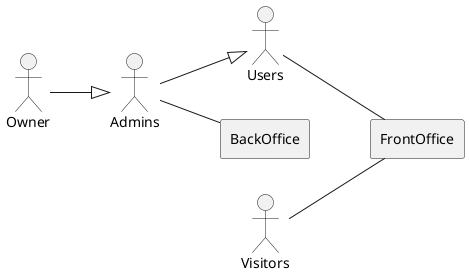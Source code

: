 @startuml
left to right direction
:Owner:
:Admins:
:Users:
:Visitors:
rectangle BackOffice
rectangle FrontOffice
Owner -down-|> Admins
Admins -down-|> Users
Visitors -- FrontOffice
Users -- FrontOffice
Admins -- BackOffice
@enduml
